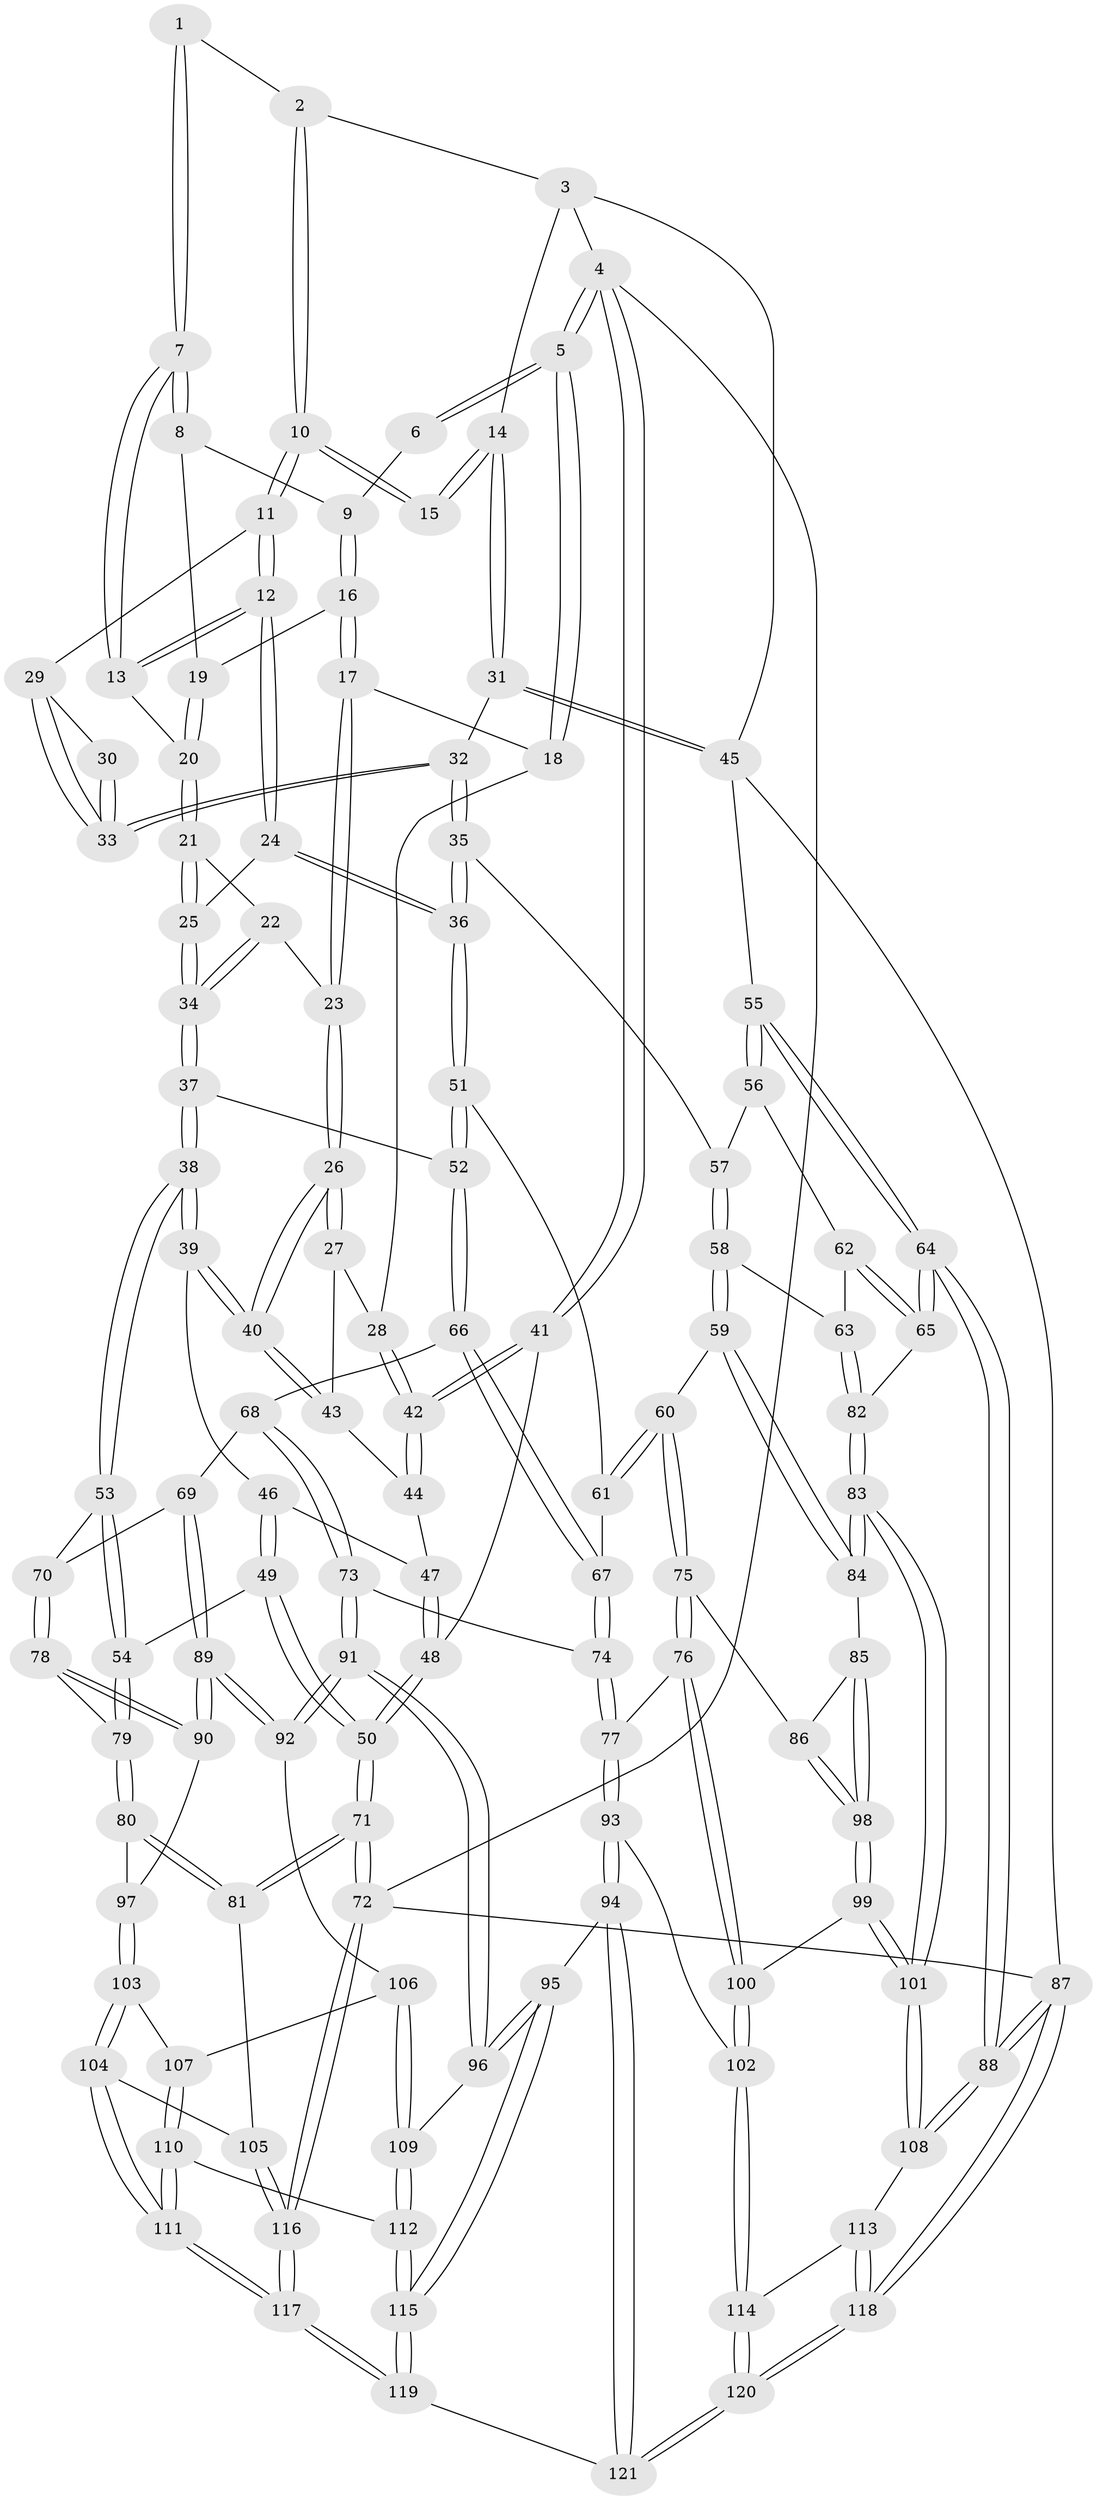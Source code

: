 // coarse degree distribution, {4: 0.5, 3: 0.23684210526315788, 2: 0.05263157894736842, 6: 0.07894736842105263, 5: 0.10526315789473684, 7: 0.02631578947368421}
// Generated by graph-tools (version 1.1) at 2025/38/03/04/25 23:38:28]
// undirected, 121 vertices, 299 edges
graph export_dot {
  node [color=gray90,style=filled];
  1 [pos="+0.45674562579318406+0"];
  2 [pos="+0.7430304015926192+0"];
  3 [pos="+0.772443574999538+0"];
  4 [pos="+0+0"];
  5 [pos="+0+0"];
  6 [pos="+0.15001826242302488+0"];
  7 [pos="+0.4384539723975421+0.015794734138125145"];
  8 [pos="+0.3340196716928305+0.0329947792319227"];
  9 [pos="+0.1843672551358657+0"];
  10 [pos="+0.7334518528426431+0"];
  11 [pos="+0.6559533121174651+0.12375728297912145"];
  12 [pos="+0.5380064085219386+0.1620973766851993"];
  13 [pos="+0.44428806023185186+0.04206901824776304"];
  14 [pos="+1+0.17437521372893294"];
  15 [pos="+0.9045848839039702+0.1368189695517519"];
  16 [pos="+0.19309560626220376+0.028971173024356957"];
  17 [pos="+0.1861906562609192+0.051605254539414495"];
  18 [pos="+0.08298330878412798+0.12557038082017574"];
  19 [pos="+0.2967606637931261+0.06820061963176494"];
  20 [pos="+0.3313585162602036+0.13004367390552166"];
  21 [pos="+0.32139359218202+0.1601166848551886"];
  22 [pos="+0.26358711652213157+0.1839675813792374"];
  23 [pos="+0.24345087997425766+0.18428821119217612"];
  24 [pos="+0.4813673539189087+0.2667294779641929"];
  25 [pos="+0.4768583827654303+0.2670301450087564"];
  26 [pos="+0.20222697743509668+0.22462191220014857"];
  27 [pos="+0.07833037479473054+0.19081608885305135"];
  28 [pos="+0.07155014570379876+0.18369609848592391"];
  29 [pos="+0.6575891168982136+0.12553450547366232"];
  30 [pos="+0.8580769365209904+0.1535646962503399"];
  31 [pos="+1+0.21752856650864058"];
  32 [pos="+0.7673350062827485+0.3625717957235101"];
  33 [pos="+0.7460433685506371+0.2774516054816163"];
  34 [pos="+0.3495146263694504+0.32988086337175"];
  35 [pos="+0.7656272457772507+0.3663643316365267"];
  36 [pos="+0.5641398939361264+0.4051497605420248"];
  37 [pos="+0.2556069605985821+0.4233389988380625"];
  38 [pos="+0.2494938521653667+0.4230941615169052"];
  39 [pos="+0.20980510628351068+0.36551838527157615"];
  40 [pos="+0.20376350157915757+0.32764647279503484"];
  41 [pos="+0+0.24540834075389084"];
  42 [pos="+0+0.22641335942880542"];
  43 [pos="+0.08046196608769313+0.25661515978498267"];
  44 [pos="+0.06888088269827661+0.3036312398587742"];
  45 [pos="+1+0.23148312431107915"];
  46 [pos="+0.07745918682058453+0.33677504545765796"];
  47 [pos="+0.06983099944317826+0.3116733461455575"];
  48 [pos="+0+0.3169679428121443"];
  49 [pos="+0+0.47901846545184185"];
  50 [pos="+0+0.4686378938126774"];
  51 [pos="+0.5581191968952757+0.4210108527866282"];
  52 [pos="+0.270247788451341+0.43552293273494375"];
  53 [pos="+0.15314613154419568+0.5103044978622102"];
  54 [pos="+0.07384990988099963+0.5286918063331607"];
  55 [pos="+1+0.4516288153152291"];
  56 [pos="+0.9224473547073199+0.48126071640046664"];
  57 [pos="+0.7661839372114219+0.3676897184871207"];
  58 [pos="+0.7616956880409614+0.5673998952719762"];
  59 [pos="+0.7409549188988831+0.583919031094952"];
  60 [pos="+0.7063081088187672+0.5909442184522798"];
  61 [pos="+0.556556011845836+0.42915326911897245"];
  62 [pos="+0.9106012503854675+0.5041438542211354"];
  63 [pos="+0.8318550607824899+0.5866766674902009"];
  64 [pos="+1+0.751309507254497"];
  65 [pos="+0.9619930349612947+0.6904297189287553"];
  66 [pos="+0.29381400521530127+0.46338034758266977"];
  67 [pos="+0.5099025685251782+0.5224499903611204"];
  68 [pos="+0.33004994202848786+0.5612876219084383"];
  69 [pos="+0.28449859256638305+0.6371573312713565"];
  70 [pos="+0.19067442546871358+0.5798252022377413"];
  71 [pos="+0+0.7620375308690016"];
  72 [pos="+0+1"];
  73 [pos="+0.44103205628767406+0.6187913544746646"];
  74 [pos="+0.5011568859104852+0.6065862319406684"];
  75 [pos="+0.6144502729977794+0.659779322057749"];
  76 [pos="+0.6025390345274743+0.6607027720061533"];
  77 [pos="+0.5345990234103711+0.6469596362175744"];
  78 [pos="+0.1865233907584742+0.6946671054655125"];
  79 [pos="+0.07598829026611655+0.6127544215893737"];
  80 [pos="+0.049079868355058905+0.7209406950181543"];
  81 [pos="+0.005486720144277406+0.7400444410884752"];
  82 [pos="+0.9204391453297132+0.6854781736338098"];
  83 [pos="+0.8059048479406915+0.7511731973883565"];
  84 [pos="+0.7677104246053762+0.7079474932781222"];
  85 [pos="+0.7601956935284606+0.7082695126817511"];
  86 [pos="+0.6400076632192997+0.6848854152418583"];
  87 [pos="+1+1"];
  88 [pos="+1+0.9524851405370464"];
  89 [pos="+0.297328536488539+0.7335070558315305"];
  90 [pos="+0.1889581093869783+0.7022571908673542"];
  91 [pos="+0.31283092681943664+0.7458389210203394"];
  92 [pos="+0.3037245275023383+0.7404875123192906"];
  93 [pos="+0.4667415683442237+0.8614824882828586"];
  94 [pos="+0.46670397270565084+0.8614957717071958"];
  95 [pos="+0.3934638309696198+0.8472363713379957"];
  96 [pos="+0.33491367663045957+0.7856474386729236"];
  97 [pos="+0.11871783029291018+0.749480439867964"];
  98 [pos="+0.6758885434648546+0.7428338920290688"];
  99 [pos="+0.6855020152166764+0.779395463972832"];
  100 [pos="+0.6132236080350213+0.8274645031660952"];
  101 [pos="+0.7836426086358256+0.8141572137438352"];
  102 [pos="+0.576113881221247+0.8852041650851974"];
  103 [pos="+0.12984985586997677+0.7854480365310252"];
  104 [pos="+0.08916723532538844+0.8540267819069134"];
  105 [pos="+0.0640740780442074+0.862788313524125"];
  106 [pos="+0.19338969161196598+0.8086175431836664"];
  107 [pos="+0.1739494457438099+0.8147924522366491"];
  108 [pos="+0.7866942498243796+0.8320369463167134"];
  109 [pos="+0.23820593004359542+0.8570645698449003"];
  110 [pos="+0.1782743599378511+0.9052870574009217"];
  111 [pos="+0.17705589791276266+0.9061883190958172"];
  112 [pos="+0.20571829790368876+0.9025530338578412"];
  113 [pos="+0.7793104433512195+0.849230500028347"];
  114 [pos="+0.6769282918705566+0.979234943335325"];
  115 [pos="+0.3044846134127385+0.9466080167033475"];
  116 [pos="+0+1"];
  117 [pos="+0+1"];
  118 [pos="+1+1"];
  119 [pos="+0.2601875935407928+1"];
  120 [pos="+0.7446227976433503+1"];
  121 [pos="+0.4290668822059397+1"];
  1 -- 2;
  1 -- 7;
  1 -- 7;
  2 -- 3;
  2 -- 10;
  2 -- 10;
  3 -- 4;
  3 -- 14;
  3 -- 45;
  4 -- 5;
  4 -- 5;
  4 -- 41;
  4 -- 41;
  4 -- 72;
  5 -- 6;
  5 -- 6;
  5 -- 18;
  5 -- 18;
  6 -- 9;
  7 -- 8;
  7 -- 8;
  7 -- 13;
  7 -- 13;
  8 -- 9;
  8 -- 19;
  9 -- 16;
  9 -- 16;
  10 -- 11;
  10 -- 11;
  10 -- 15;
  10 -- 15;
  11 -- 12;
  11 -- 12;
  11 -- 29;
  12 -- 13;
  12 -- 13;
  12 -- 24;
  12 -- 24;
  13 -- 20;
  14 -- 15;
  14 -- 15;
  14 -- 31;
  14 -- 31;
  16 -- 17;
  16 -- 17;
  16 -- 19;
  17 -- 18;
  17 -- 23;
  17 -- 23;
  18 -- 28;
  19 -- 20;
  19 -- 20;
  20 -- 21;
  20 -- 21;
  21 -- 22;
  21 -- 25;
  21 -- 25;
  22 -- 23;
  22 -- 34;
  22 -- 34;
  23 -- 26;
  23 -- 26;
  24 -- 25;
  24 -- 36;
  24 -- 36;
  25 -- 34;
  25 -- 34;
  26 -- 27;
  26 -- 27;
  26 -- 40;
  26 -- 40;
  27 -- 28;
  27 -- 43;
  28 -- 42;
  28 -- 42;
  29 -- 30;
  29 -- 33;
  29 -- 33;
  30 -- 33;
  30 -- 33;
  31 -- 32;
  31 -- 45;
  31 -- 45;
  32 -- 33;
  32 -- 33;
  32 -- 35;
  32 -- 35;
  34 -- 37;
  34 -- 37;
  35 -- 36;
  35 -- 36;
  35 -- 57;
  36 -- 51;
  36 -- 51;
  37 -- 38;
  37 -- 38;
  37 -- 52;
  38 -- 39;
  38 -- 39;
  38 -- 53;
  38 -- 53;
  39 -- 40;
  39 -- 40;
  39 -- 46;
  40 -- 43;
  40 -- 43;
  41 -- 42;
  41 -- 42;
  41 -- 48;
  42 -- 44;
  42 -- 44;
  43 -- 44;
  44 -- 47;
  45 -- 55;
  45 -- 87;
  46 -- 47;
  46 -- 49;
  46 -- 49;
  47 -- 48;
  47 -- 48;
  48 -- 50;
  48 -- 50;
  49 -- 50;
  49 -- 50;
  49 -- 54;
  50 -- 71;
  50 -- 71;
  51 -- 52;
  51 -- 52;
  51 -- 61;
  52 -- 66;
  52 -- 66;
  53 -- 54;
  53 -- 54;
  53 -- 70;
  54 -- 79;
  54 -- 79;
  55 -- 56;
  55 -- 56;
  55 -- 64;
  55 -- 64;
  56 -- 57;
  56 -- 62;
  57 -- 58;
  57 -- 58;
  58 -- 59;
  58 -- 59;
  58 -- 63;
  59 -- 60;
  59 -- 84;
  59 -- 84;
  60 -- 61;
  60 -- 61;
  60 -- 75;
  60 -- 75;
  61 -- 67;
  62 -- 63;
  62 -- 65;
  62 -- 65;
  63 -- 82;
  63 -- 82;
  64 -- 65;
  64 -- 65;
  64 -- 88;
  64 -- 88;
  65 -- 82;
  66 -- 67;
  66 -- 67;
  66 -- 68;
  67 -- 74;
  67 -- 74;
  68 -- 69;
  68 -- 73;
  68 -- 73;
  69 -- 70;
  69 -- 89;
  69 -- 89;
  70 -- 78;
  70 -- 78;
  71 -- 72;
  71 -- 72;
  71 -- 81;
  71 -- 81;
  72 -- 116;
  72 -- 116;
  72 -- 87;
  73 -- 74;
  73 -- 91;
  73 -- 91;
  74 -- 77;
  74 -- 77;
  75 -- 76;
  75 -- 76;
  75 -- 86;
  76 -- 77;
  76 -- 100;
  76 -- 100;
  77 -- 93;
  77 -- 93;
  78 -- 79;
  78 -- 90;
  78 -- 90;
  79 -- 80;
  79 -- 80;
  80 -- 81;
  80 -- 81;
  80 -- 97;
  81 -- 105;
  82 -- 83;
  82 -- 83;
  83 -- 84;
  83 -- 84;
  83 -- 101;
  83 -- 101;
  84 -- 85;
  85 -- 86;
  85 -- 98;
  85 -- 98;
  86 -- 98;
  86 -- 98;
  87 -- 88;
  87 -- 88;
  87 -- 118;
  87 -- 118;
  88 -- 108;
  88 -- 108;
  89 -- 90;
  89 -- 90;
  89 -- 92;
  89 -- 92;
  90 -- 97;
  91 -- 92;
  91 -- 92;
  91 -- 96;
  91 -- 96;
  92 -- 106;
  93 -- 94;
  93 -- 94;
  93 -- 102;
  94 -- 95;
  94 -- 121;
  94 -- 121;
  95 -- 96;
  95 -- 96;
  95 -- 115;
  95 -- 115;
  96 -- 109;
  97 -- 103;
  97 -- 103;
  98 -- 99;
  98 -- 99;
  99 -- 100;
  99 -- 101;
  99 -- 101;
  100 -- 102;
  100 -- 102;
  101 -- 108;
  101 -- 108;
  102 -- 114;
  102 -- 114;
  103 -- 104;
  103 -- 104;
  103 -- 107;
  104 -- 105;
  104 -- 111;
  104 -- 111;
  105 -- 116;
  105 -- 116;
  106 -- 107;
  106 -- 109;
  106 -- 109;
  107 -- 110;
  107 -- 110;
  108 -- 113;
  109 -- 112;
  109 -- 112;
  110 -- 111;
  110 -- 111;
  110 -- 112;
  111 -- 117;
  111 -- 117;
  112 -- 115;
  112 -- 115;
  113 -- 114;
  113 -- 118;
  113 -- 118;
  114 -- 120;
  114 -- 120;
  115 -- 119;
  115 -- 119;
  116 -- 117;
  116 -- 117;
  117 -- 119;
  117 -- 119;
  118 -- 120;
  118 -- 120;
  119 -- 121;
  120 -- 121;
  120 -- 121;
}
